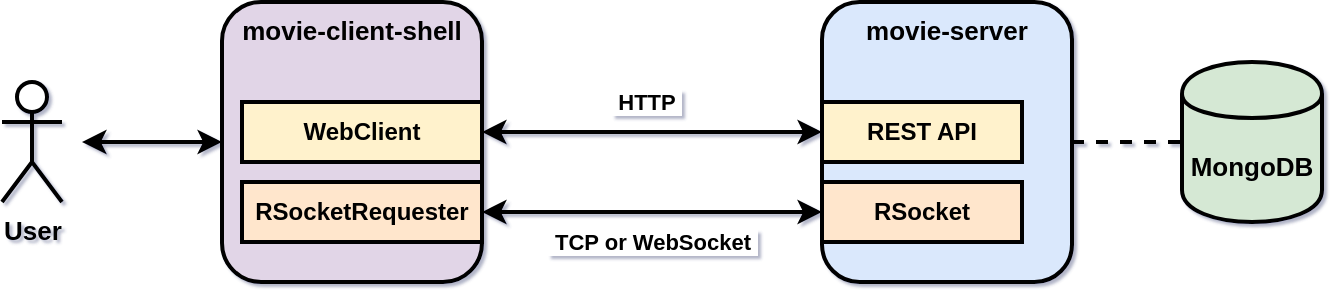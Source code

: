 <mxfile version="13.4.8" type="google"><diagram id="AL-xGpNweMuz56LorjrK" name="Page-1"><mxGraphModel dx="786" dy="527" grid="1" gridSize="10" guides="1" tooltips="1" connect="1" arrows="1" fold="1" page="1" pageScale="1" pageWidth="850" pageHeight="1100" math="0" shadow="1"><root><mxCell id="0"/><mxCell id="1" parent="0"/><mxCell id="YydQUhg_v_5kmP6T5Lx2-1" value="&lt;b&gt;&lt;font style=&quot;font-size: 13px&quot;&gt;movie-client-shell&lt;br&gt;&lt;/font&gt;&lt;/b&gt;" style="rounded=1;whiteSpace=wrap;html=1;strokeWidth=2;verticalAlign=top;fillColor=#e1d5e7;" parent="1" vertex="1"><mxGeometry x="190" y="40" width="130" height="140" as="geometry"/></mxCell><mxCell id="YydQUhg_v_5kmP6T5Lx2-2" value="&lt;b&gt;&lt;font style=&quot;font-size: 13px&quot;&gt;movie-server&lt;/font&gt;&lt;/b&gt;" style="rounded=1;whiteSpace=wrap;html=1;strokeWidth=2;verticalAlign=top;fillColor=#dae8fc;" parent="1" vertex="1"><mxGeometry x="490" y="40" width="125" height="140" as="geometry"/></mxCell><mxCell id="YydQUhg_v_5kmP6T5Lx2-3" value="&lt;b&gt;&lt;font style=&quot;font-size: 13px&quot;&gt;MongoDB&lt;/font&gt;&lt;/b&gt;" style="shape=cylinder;whiteSpace=wrap;html=1;boundedLbl=1;backgroundOutline=1;strokeWidth=2;fillColor=#d5e8d4;" parent="1" vertex="1"><mxGeometry x="670" y="70" width="70" height="80" as="geometry"/></mxCell><mxCell id="YydQUhg_v_5kmP6T5Lx2-4" value="&lt;b&gt;&lt;font style=&quot;font-size: 13px&quot;&gt;User&lt;/font&gt;&lt;/b&gt;" style="shape=umlActor;verticalLabelPosition=bottom;verticalAlign=top;html=1;outlineConnect=0;strokeWidth=2;" parent="1" vertex="1"><mxGeometry x="80" y="80" width="30" height="60" as="geometry"/></mxCell><mxCell id="YydQUhg_v_5kmP6T5Lx2-5" value="" style="endArrow=none;dashed=1;html=1;exitX=1;exitY=0.5;exitDx=0;exitDy=0;entryX=0;entryY=0.5;entryDx=0;entryDy=0;strokeWidth=2;" parent="1" source="YydQUhg_v_5kmP6T5Lx2-2" target="YydQUhg_v_5kmP6T5Lx2-3" edge="1"><mxGeometry width="50" height="50" relative="1" as="geometry"><mxPoint x="630" y="140" as="sourcePoint"/><mxPoint x="680" y="90" as="targetPoint"/></mxGeometry></mxCell><mxCell id="YydQUhg_v_5kmP6T5Lx2-6" value="" style="endArrow=classic;startArrow=classic;html=1;strokeWidth=2;entryX=0;entryY=0.5;entryDx=0;entryDy=0;" parent="1" target="YydQUhg_v_5kmP6T5Lx2-1" edge="1"><mxGeometry width="50" height="50" relative="1" as="geometry"><mxPoint x="120" y="110" as="sourcePoint"/><mxPoint x="180" y="80" as="targetPoint"/></mxGeometry></mxCell><mxCell id="YydQUhg_v_5kmP6T5Lx2-7" value="&lt;b&gt;REST API&lt;/b&gt;" style="rounded=0;whiteSpace=wrap;html=1;strokeWidth=2;fillColor=#fff2cc;" parent="1" vertex="1"><mxGeometry x="490" y="90" width="100" height="30" as="geometry"/></mxCell><mxCell id="YydQUhg_v_5kmP6T5Lx2-10" value="&lt;b&gt;RSocket&lt;/b&gt;" style="rounded=0;whiteSpace=wrap;html=1;strokeWidth=2;fillColor=#ffe6cc;" parent="1" vertex="1"><mxGeometry x="490" y="130" width="100" height="30" as="geometry"/></mxCell><mxCell id="YydQUhg_v_5kmP6T5Lx2-11" value="&lt;b&gt;WebClient&lt;/b&gt;" style="rounded=0;whiteSpace=wrap;html=1;strokeWidth=2;fillColor=#fff2cc;" parent="1" vertex="1"><mxGeometry x="200" y="90" width="120" height="30" as="geometry"/></mxCell><mxCell id="YydQUhg_v_5kmP6T5Lx2-12" value="&lt;b&gt;RSocketRequester&lt;/b&gt;" style="rounded=0;whiteSpace=wrap;html=1;strokeWidth=2;fillColor=#ffe6cc;" parent="1" vertex="1"><mxGeometry x="200" y="130" width="120" height="30" as="geometry"/></mxCell><mxCell id="YydQUhg_v_5kmP6T5Lx2-13" value="" style="endArrow=classic;startArrow=classic;html=1;strokeWidth=2;exitX=1;exitY=0.5;exitDx=0;exitDy=0;entryX=0;entryY=0.5;entryDx=0;entryDy=0;" parent="1" source="YydQUhg_v_5kmP6T5Lx2-12" target="YydQUhg_v_5kmP6T5Lx2-10" edge="1"><mxGeometry width="50" height="50" relative="1" as="geometry"><mxPoint x="330" y="130" as="sourcePoint"/><mxPoint x="380" y="80" as="targetPoint"/></mxGeometry></mxCell><mxCell id="YydQUhg_v_5kmP6T5Lx2-16" value="&lt;b&gt;&amp;nbsp;TCP or WebSocket&amp;nbsp;&lt;/b&gt;" style="edgeLabel;html=1;align=center;verticalAlign=middle;resizable=0;points=[];" parent="YydQUhg_v_5kmP6T5Lx2-13" vertex="1" connectable="0"><mxGeometry y="-1" relative="1" as="geometry"><mxPoint y="14" as="offset"/></mxGeometry></mxCell><mxCell id="YydQUhg_v_5kmP6T5Lx2-14" value="" style="endArrow=classic;startArrow=classic;html=1;strokeWidth=2;entryX=0;entryY=0.5;entryDx=0;entryDy=0;exitX=1;exitY=0.5;exitDx=0;exitDy=0;" parent="1" source="YydQUhg_v_5kmP6T5Lx2-11" target="YydQUhg_v_5kmP6T5Lx2-7" edge="1"><mxGeometry width="50" height="50" relative="1" as="geometry"><mxPoint x="320" y="110" as="sourcePoint"/><mxPoint x="390" y="109.5" as="targetPoint"/></mxGeometry></mxCell><mxCell id="YydQUhg_v_5kmP6T5Lx2-15" value="&lt;b&gt;&amp;nbsp;HTTP&amp;nbsp;&lt;/b&gt;" style="edgeLabel;html=1;align=center;verticalAlign=middle;resizable=0;points=[];" parent="YydQUhg_v_5kmP6T5Lx2-14" vertex="1" connectable="0"><mxGeometry x="-0.133" y="2" relative="1" as="geometry"><mxPoint x="8" y="-13" as="offset"/></mxGeometry></mxCell></root></mxGraphModel></diagram></mxfile>